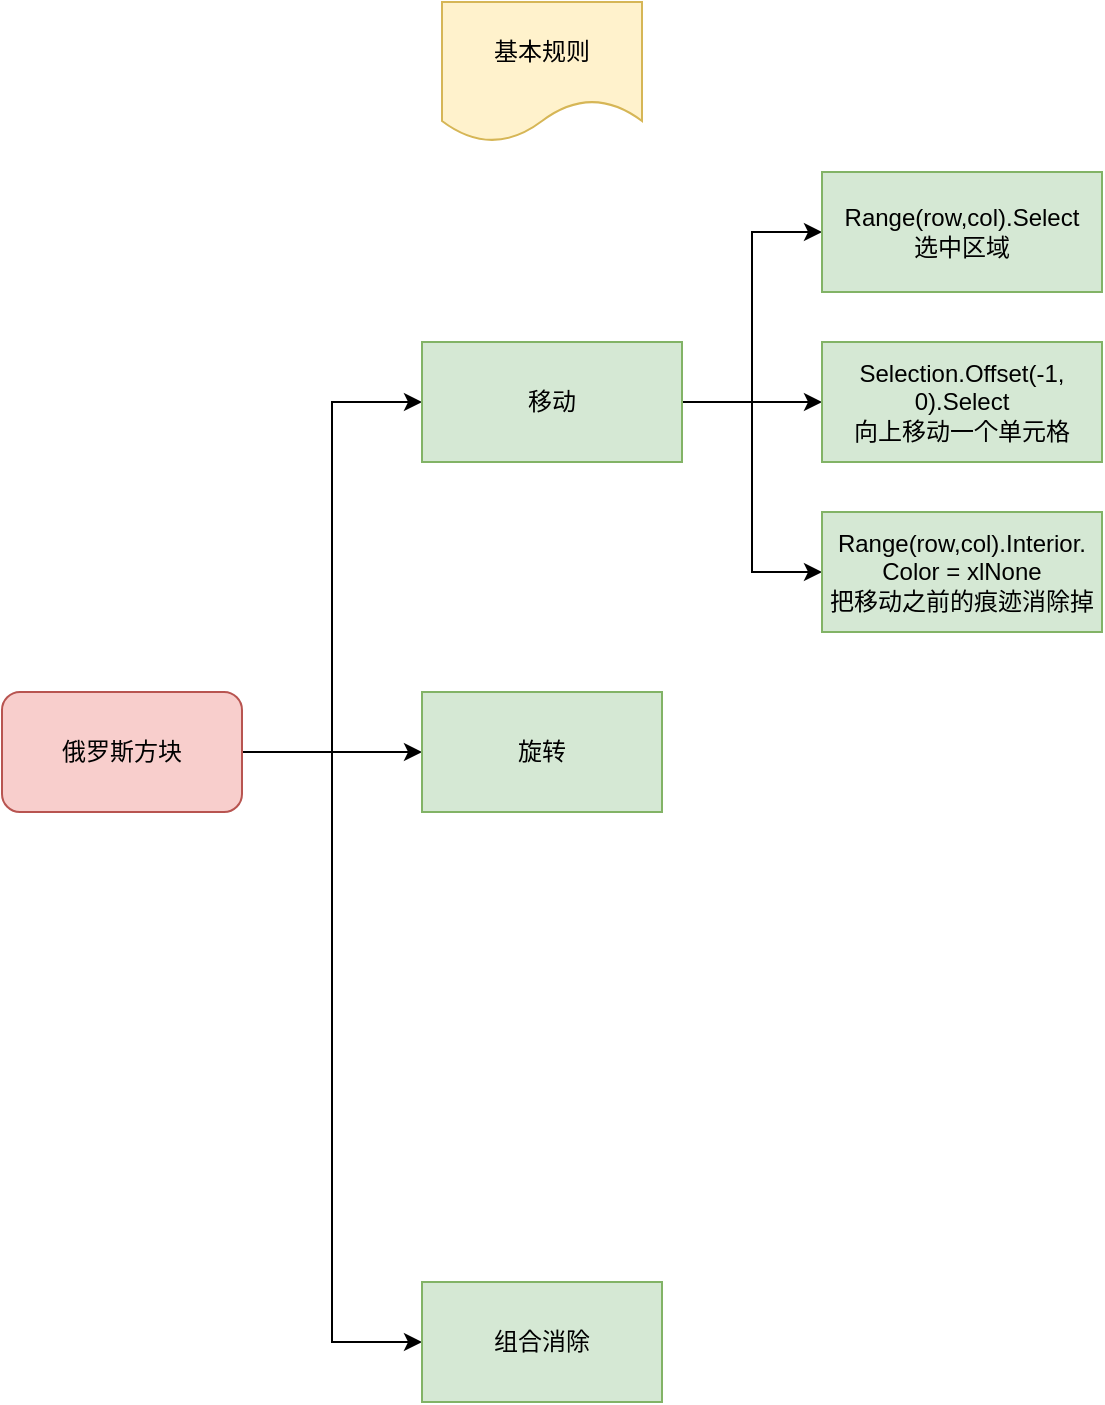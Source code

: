 <mxfile version="13.10.4" type="github">
  <diagram id="ONqUt38EhZFwzvi8UBoi" name="第 1 页">
    <mxGraphModel dx="1052" dy="554" grid="1" gridSize="10" guides="1" tooltips="1" connect="1" arrows="1" fold="1" page="1" pageScale="1" pageWidth="827" pageHeight="1169" math="0" shadow="0">
      <root>
        <mxCell id="0" />
        <mxCell id="1" parent="0" />
        <mxCell id="4IJZA1oA-bMBYCNWUD9J-5" value="" style="edgeStyle=orthogonalEdgeStyle;rounded=0;orthogonalLoop=1;jettySize=auto;html=1;entryX=0;entryY=0.5;entryDx=0;entryDy=0;" edge="1" parent="1" source="4IJZA1oA-bMBYCNWUD9J-1" target="4IJZA1oA-bMBYCNWUD9J-6">
          <mxGeometry relative="1" as="geometry">
            <mxPoint x="230" y="510" as="targetPoint" />
          </mxGeometry>
        </mxCell>
        <mxCell id="4IJZA1oA-bMBYCNWUD9J-8" style="edgeStyle=orthogonalEdgeStyle;rounded=0;orthogonalLoop=1;jettySize=auto;html=1;entryX=0;entryY=0.5;entryDx=0;entryDy=0;" edge="1" parent="1" source="4IJZA1oA-bMBYCNWUD9J-1" target="4IJZA1oA-bMBYCNWUD9J-7">
          <mxGeometry relative="1" as="geometry" />
        </mxCell>
        <mxCell id="4IJZA1oA-bMBYCNWUD9J-11" style="edgeStyle=orthogonalEdgeStyle;rounded=0;orthogonalLoop=1;jettySize=auto;html=1;entryX=0;entryY=0.5;entryDx=0;entryDy=0;" edge="1" parent="1" source="4IJZA1oA-bMBYCNWUD9J-1" target="4IJZA1oA-bMBYCNWUD9J-10">
          <mxGeometry relative="1" as="geometry" />
        </mxCell>
        <mxCell id="4IJZA1oA-bMBYCNWUD9J-1" value="俄罗斯方块" style="rounded=1;whiteSpace=wrap;html=1;fillColor=#f8cecc;strokeColor=#b85450;" vertex="1" parent="1">
          <mxGeometry x="30" y="585" width="120" height="60" as="geometry" />
        </mxCell>
        <mxCell id="4IJZA1oA-bMBYCNWUD9J-17" style="edgeStyle=orthogonalEdgeStyle;rounded=0;orthogonalLoop=1;jettySize=auto;html=1;entryX=0;entryY=0.5;entryDx=0;entryDy=0;" edge="1" parent="1" source="4IJZA1oA-bMBYCNWUD9J-6" target="4IJZA1oA-bMBYCNWUD9J-16">
          <mxGeometry relative="1" as="geometry" />
        </mxCell>
        <mxCell id="4IJZA1oA-bMBYCNWUD9J-19" style="edgeStyle=orthogonalEdgeStyle;rounded=0;orthogonalLoop=1;jettySize=auto;html=1;entryX=0;entryY=0.5;entryDx=0;entryDy=0;" edge="1" parent="1" source="4IJZA1oA-bMBYCNWUD9J-6" target="4IJZA1oA-bMBYCNWUD9J-18">
          <mxGeometry relative="1" as="geometry" />
        </mxCell>
        <mxCell id="4IJZA1oA-bMBYCNWUD9J-20" style="edgeStyle=orthogonalEdgeStyle;rounded=0;orthogonalLoop=1;jettySize=auto;html=1;entryX=0;entryY=0.5;entryDx=0;entryDy=0;" edge="1" parent="1" source="4IJZA1oA-bMBYCNWUD9J-6" target="4IJZA1oA-bMBYCNWUD9J-13">
          <mxGeometry relative="1" as="geometry" />
        </mxCell>
        <mxCell id="4IJZA1oA-bMBYCNWUD9J-6" value="移动" style="rounded=0;whiteSpace=wrap;html=1;fillColor=#d5e8d4;strokeColor=#82b366;" vertex="1" parent="1">
          <mxGeometry x="240" y="410" width="130" height="60" as="geometry" />
        </mxCell>
        <mxCell id="4IJZA1oA-bMBYCNWUD9J-7" value="旋转" style="rounded=0;whiteSpace=wrap;html=1;fillColor=#d5e8d4;strokeColor=#82b366;" vertex="1" parent="1">
          <mxGeometry x="240" y="585" width="120" height="60" as="geometry" />
        </mxCell>
        <mxCell id="4IJZA1oA-bMBYCNWUD9J-10" value="组合消除" style="rounded=0;whiteSpace=wrap;html=1;fillColor=#d5e8d4;strokeColor=#82b366;" vertex="1" parent="1">
          <mxGeometry x="240" y="880" width="120" height="60" as="geometry" />
        </mxCell>
        <mxCell id="4IJZA1oA-bMBYCNWUD9J-12" value="基本规则" style="shape=document;whiteSpace=wrap;html=1;boundedLbl=1;fillColor=#fff2cc;strokeColor=#d6b656;" vertex="1" parent="1">
          <mxGeometry x="250" y="240" width="100" height="70" as="geometry" />
        </mxCell>
        <mxCell id="4IJZA1oA-bMBYCNWUD9J-13" value="Range(row,col).Select&lt;br&gt;选中区域" style="whiteSpace=wrap;html=1;rounded=0;strokeColor=#82b366;fillColor=#d5e8d4;" vertex="1" parent="1">
          <mxGeometry x="440" y="325" width="140" height="60" as="geometry" />
        </mxCell>
        <mxCell id="4IJZA1oA-bMBYCNWUD9J-16" value="Selection.Offset(-1, 0).Select&lt;br&gt;向上移动一个单元格" style="rounded=0;whiteSpace=wrap;html=1;fillColor=#d5e8d4;strokeColor=#82b366;" vertex="1" parent="1">
          <mxGeometry x="440" y="410" width="140" height="60" as="geometry" />
        </mxCell>
        <mxCell id="4IJZA1oA-bMBYCNWUD9J-18" value="&lt;span&gt;Range(row,col).&lt;/span&gt;Interior.&lt;br&gt;Color = xlNone&lt;br&gt;把移动之前的痕迹消除掉" style="rounded=0;whiteSpace=wrap;html=1;fillColor=#d5e8d4;strokeColor=#82b366;" vertex="1" parent="1">
          <mxGeometry x="440" y="495" width="140" height="60" as="geometry" />
        </mxCell>
      </root>
    </mxGraphModel>
  </diagram>
</mxfile>

